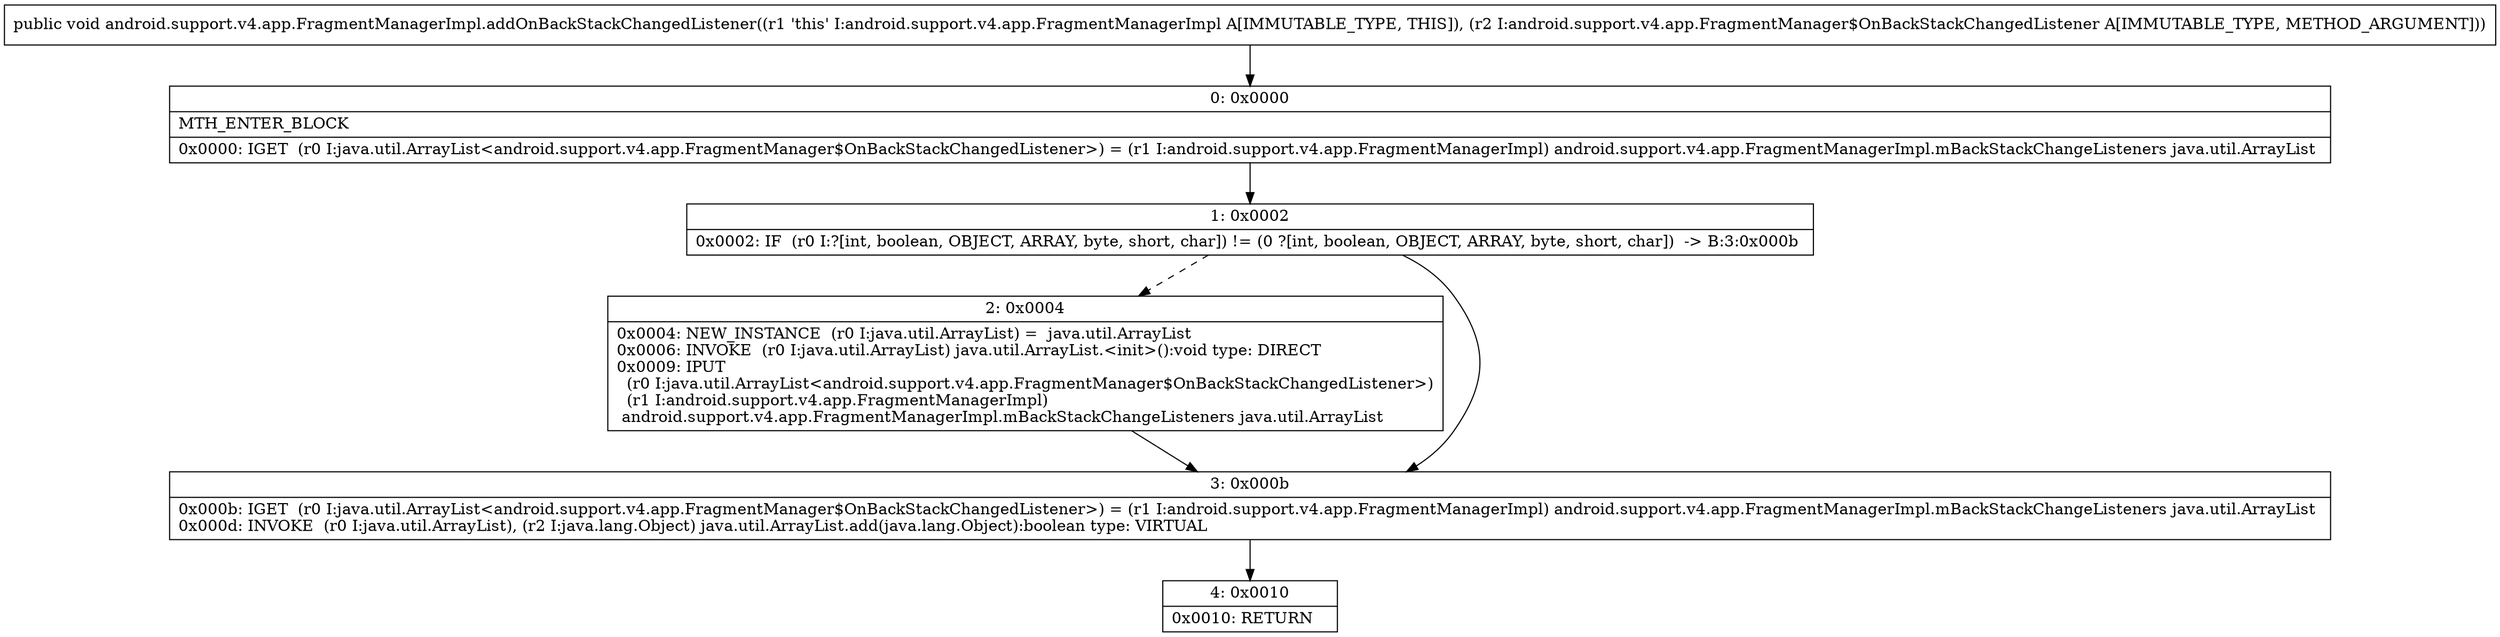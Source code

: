 digraph "CFG forandroid.support.v4.app.FragmentManagerImpl.addOnBackStackChangedListener(Landroid\/support\/v4\/app\/FragmentManager$OnBackStackChangedListener;)V" {
Node_0 [shape=record,label="{0\:\ 0x0000|MTH_ENTER_BLOCK\l|0x0000: IGET  (r0 I:java.util.ArrayList\<android.support.v4.app.FragmentManager$OnBackStackChangedListener\>) = (r1 I:android.support.v4.app.FragmentManagerImpl) android.support.v4.app.FragmentManagerImpl.mBackStackChangeListeners java.util.ArrayList \l}"];
Node_1 [shape=record,label="{1\:\ 0x0002|0x0002: IF  (r0 I:?[int, boolean, OBJECT, ARRAY, byte, short, char]) != (0 ?[int, boolean, OBJECT, ARRAY, byte, short, char])  \-\> B:3:0x000b \l}"];
Node_2 [shape=record,label="{2\:\ 0x0004|0x0004: NEW_INSTANCE  (r0 I:java.util.ArrayList) =  java.util.ArrayList \l0x0006: INVOKE  (r0 I:java.util.ArrayList) java.util.ArrayList.\<init\>():void type: DIRECT \l0x0009: IPUT  \l  (r0 I:java.util.ArrayList\<android.support.v4.app.FragmentManager$OnBackStackChangedListener\>)\l  (r1 I:android.support.v4.app.FragmentManagerImpl)\l android.support.v4.app.FragmentManagerImpl.mBackStackChangeListeners java.util.ArrayList \l}"];
Node_3 [shape=record,label="{3\:\ 0x000b|0x000b: IGET  (r0 I:java.util.ArrayList\<android.support.v4.app.FragmentManager$OnBackStackChangedListener\>) = (r1 I:android.support.v4.app.FragmentManagerImpl) android.support.v4.app.FragmentManagerImpl.mBackStackChangeListeners java.util.ArrayList \l0x000d: INVOKE  (r0 I:java.util.ArrayList), (r2 I:java.lang.Object) java.util.ArrayList.add(java.lang.Object):boolean type: VIRTUAL \l}"];
Node_4 [shape=record,label="{4\:\ 0x0010|0x0010: RETURN   \l}"];
MethodNode[shape=record,label="{public void android.support.v4.app.FragmentManagerImpl.addOnBackStackChangedListener((r1 'this' I:android.support.v4.app.FragmentManagerImpl A[IMMUTABLE_TYPE, THIS]), (r2 I:android.support.v4.app.FragmentManager$OnBackStackChangedListener A[IMMUTABLE_TYPE, METHOD_ARGUMENT])) }"];
MethodNode -> Node_0;
Node_0 -> Node_1;
Node_1 -> Node_2[style=dashed];
Node_1 -> Node_3;
Node_2 -> Node_3;
Node_3 -> Node_4;
}

